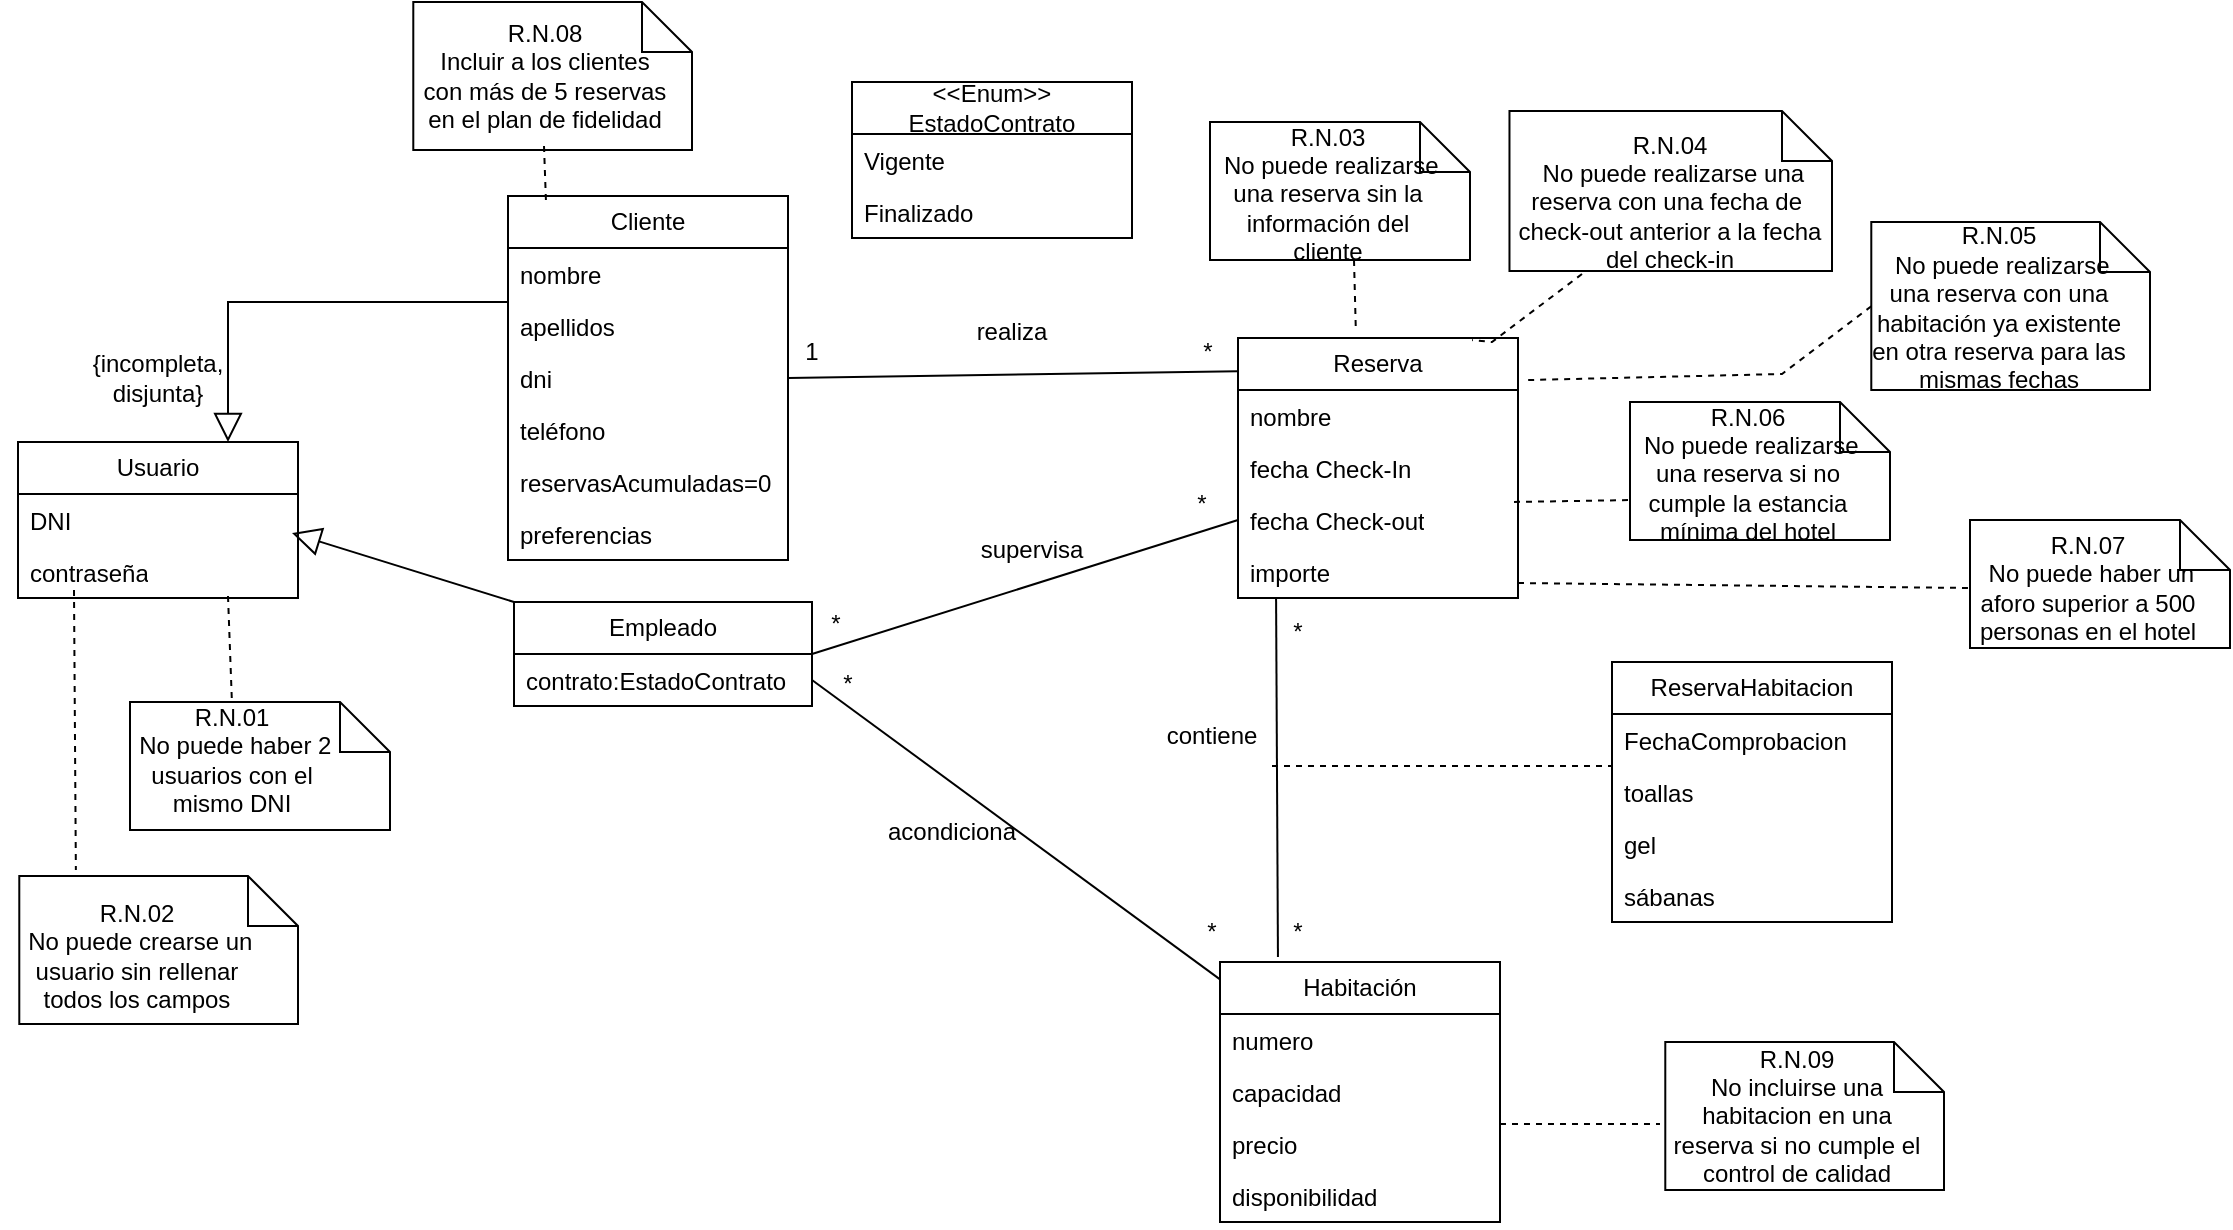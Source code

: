 <mxfile version="25.0.1">
  <diagram name="Página-1" id="Rnzj2eeD5r2sBo3bMtvs">
    <mxGraphModel dx="1120" dy="1631" grid="1" gridSize="10" guides="1" tooltips="1" connect="1" arrows="1" fold="1" page="1" pageScale="1" pageWidth="827" pageHeight="1169" math="0" shadow="0">
      <root>
        <mxCell id="0" />
        <mxCell id="1" parent="0" />
        <mxCell id="fDUtnPwelxCrCshrMRrS-1" value="Usuario" style="swimlane;fontStyle=0;childLayout=stackLayout;horizontal=1;startSize=26;fillColor=none;horizontalStack=0;resizeParent=1;resizeParentMax=0;resizeLast=0;collapsible=1;marginBottom=0;whiteSpace=wrap;html=1;" parent="1" vertex="1">
          <mxGeometry x="13" y="190" width="140" height="78" as="geometry" />
        </mxCell>
        <mxCell id="fDUtnPwelxCrCshrMRrS-2" value="DNI" style="text;strokeColor=none;fillColor=none;align=left;verticalAlign=top;spacingLeft=4;spacingRight=4;overflow=hidden;rotatable=0;points=[[0,0.5],[1,0.5]];portConstraint=eastwest;whiteSpace=wrap;html=1;" parent="fDUtnPwelxCrCshrMRrS-1" vertex="1">
          <mxGeometry y="26" width="140" height="26" as="geometry" />
        </mxCell>
        <mxCell id="fDUtnPwelxCrCshrMRrS-3" value="contraseña" style="text;strokeColor=none;fillColor=none;align=left;verticalAlign=top;spacingLeft=4;spacingRight=4;overflow=hidden;rotatable=0;points=[[0,0.5],[1,0.5]];portConstraint=eastwest;whiteSpace=wrap;html=1;" parent="fDUtnPwelxCrCshrMRrS-1" vertex="1">
          <mxGeometry y="52" width="140" height="26" as="geometry" />
        </mxCell>
        <mxCell id="fDUtnPwelxCrCshrMRrS-5" value="Cliente" style="swimlane;fontStyle=0;childLayout=stackLayout;horizontal=1;startSize=26;fillColor=none;horizontalStack=0;resizeParent=1;resizeParentMax=0;resizeLast=0;collapsible=1;marginBottom=0;whiteSpace=wrap;html=1;" parent="1" vertex="1">
          <mxGeometry x="258" y="67" width="140" height="182" as="geometry" />
        </mxCell>
        <mxCell id="fDUtnPwelxCrCshrMRrS-6" value="nombre" style="text;strokeColor=none;fillColor=none;align=left;verticalAlign=top;spacingLeft=4;spacingRight=4;overflow=hidden;rotatable=0;points=[[0,0.5],[1,0.5]];portConstraint=eastwest;whiteSpace=wrap;html=1;" parent="fDUtnPwelxCrCshrMRrS-5" vertex="1">
          <mxGeometry y="26" width="140" height="26" as="geometry" />
        </mxCell>
        <mxCell id="fDUtnPwelxCrCshrMRrS-7" value="apellidos" style="text;strokeColor=none;fillColor=none;align=left;verticalAlign=top;spacingLeft=4;spacingRight=4;overflow=hidden;rotatable=0;points=[[0,0.5],[1,0.5]];portConstraint=eastwest;whiteSpace=wrap;html=1;" parent="fDUtnPwelxCrCshrMRrS-5" vertex="1">
          <mxGeometry y="52" width="140" height="26" as="geometry" />
        </mxCell>
        <mxCell id="fDUtnPwelxCrCshrMRrS-8" value="dni" style="text;strokeColor=none;fillColor=none;align=left;verticalAlign=top;spacingLeft=4;spacingRight=4;overflow=hidden;rotatable=0;points=[[0,0.5],[1,0.5]];portConstraint=eastwest;whiteSpace=wrap;html=1;" parent="fDUtnPwelxCrCshrMRrS-5" vertex="1">
          <mxGeometry y="78" width="140" height="26" as="geometry" />
        </mxCell>
        <mxCell id="fDUtnPwelxCrCshrMRrS-18" value="teléfono" style="text;strokeColor=none;fillColor=none;align=left;verticalAlign=top;spacingLeft=4;spacingRight=4;overflow=hidden;rotatable=0;points=[[0,0.5],[1,0.5]];portConstraint=eastwest;whiteSpace=wrap;html=1;" parent="fDUtnPwelxCrCshrMRrS-5" vertex="1">
          <mxGeometry y="104" width="140" height="26" as="geometry" />
        </mxCell>
        <mxCell id="fDUtnPwelxCrCshrMRrS-19" value="reservasAcumuladas=0" style="text;strokeColor=none;fillColor=none;align=left;verticalAlign=top;spacingLeft=4;spacingRight=4;overflow=hidden;rotatable=0;points=[[0,0.5],[1,0.5]];portConstraint=eastwest;whiteSpace=wrap;html=1;" parent="fDUtnPwelxCrCshrMRrS-5" vertex="1">
          <mxGeometry y="130" width="140" height="26" as="geometry" />
        </mxCell>
        <mxCell id="fDUtnPwelxCrCshrMRrS-20" value="preferencias" style="text;strokeColor=none;fillColor=none;align=left;verticalAlign=top;spacingLeft=4;spacingRight=4;overflow=hidden;rotatable=0;points=[[0,0.5],[1,0.5]];portConstraint=eastwest;whiteSpace=wrap;html=1;" parent="fDUtnPwelxCrCshrMRrS-5" vertex="1">
          <mxGeometry y="156" width="140" height="26" as="geometry" />
        </mxCell>
        <mxCell id="fDUtnPwelxCrCshrMRrS-37" value="" style="endArrow=block;endFill=0;endSize=12;html=1;rounded=0;exitX=0;exitY=0;exitDx=0;exitDy=0;" parent="fDUtnPwelxCrCshrMRrS-5" source="fDUtnPwelxCrCshrMRrS-14" edge="1">
          <mxGeometry width="160" relative="1" as="geometry">
            <mxPoint x="52" y="168.5" as="sourcePoint" />
            <mxPoint x="-108" y="168.5" as="targetPoint" />
          </mxGeometry>
        </mxCell>
        <mxCell id="fDUtnPwelxCrCshrMRrS-14" value="Empleado" style="swimlane;fontStyle=0;childLayout=stackLayout;horizontal=1;startSize=26;fillColor=none;horizontalStack=0;resizeParent=1;resizeParentMax=0;resizeLast=0;collapsible=1;marginBottom=0;whiteSpace=wrap;html=1;" parent="1" vertex="1">
          <mxGeometry x="261" y="270" width="149" height="52" as="geometry" />
        </mxCell>
        <mxCell id="fDUtnPwelxCrCshrMRrS-15" value="contrato:EstadoContrato" style="text;strokeColor=none;fillColor=none;align=left;verticalAlign=top;spacingLeft=4;spacingRight=4;overflow=hidden;rotatable=0;points=[[0,0.5],[1,0.5]];portConstraint=eastwest;whiteSpace=wrap;html=1;" parent="fDUtnPwelxCrCshrMRrS-14" vertex="1">
          <mxGeometry y="26" width="149" height="26" as="geometry" />
        </mxCell>
        <mxCell id="fDUtnPwelxCrCshrMRrS-36" value="" style="endArrow=block;endFill=0;endSize=12;html=1;rounded=0;entryX=0.75;entryY=0;entryDx=0;entryDy=0;" parent="1" target="fDUtnPwelxCrCshrMRrS-1" edge="1">
          <mxGeometry width="160" relative="1" as="geometry">
            <mxPoint x="258" y="120" as="sourcePoint" />
            <mxPoint x="98" y="120" as="targetPoint" />
            <Array as="points">
              <mxPoint x="118" y="120" />
            </Array>
          </mxGeometry>
        </mxCell>
        <mxCell id="fDUtnPwelxCrCshrMRrS-40" value="{incompleta, disjunta}" style="text;html=1;align=center;verticalAlign=middle;whiteSpace=wrap;rounded=0;" parent="1" vertex="1">
          <mxGeometry x="53" y="143" width="60" height="30" as="geometry" />
        </mxCell>
        <mxCell id="M9siHUHZYdLlpbm4mkQO-1" value="Reserva" style="swimlane;fontStyle=0;childLayout=stackLayout;horizontal=1;startSize=26;fillColor=none;horizontalStack=0;resizeParent=1;resizeParentMax=0;resizeLast=0;collapsible=1;marginBottom=0;whiteSpace=wrap;html=1;" parent="1" vertex="1">
          <mxGeometry x="623" y="138" width="140" height="130" as="geometry" />
        </mxCell>
        <mxCell id="M9siHUHZYdLlpbm4mkQO-3" value="nombre" style="text;strokeColor=none;fillColor=none;align=left;verticalAlign=top;spacingLeft=4;spacingRight=4;overflow=hidden;rotatable=0;points=[[0,0.5],[1,0.5]];portConstraint=eastwest;whiteSpace=wrap;html=1;" parent="M9siHUHZYdLlpbm4mkQO-1" vertex="1">
          <mxGeometry y="26" width="140" height="26" as="geometry" />
        </mxCell>
        <mxCell id="M9siHUHZYdLlpbm4mkQO-4" value="fecha Check-In" style="text;strokeColor=none;fillColor=none;align=left;verticalAlign=top;spacingLeft=4;spacingRight=4;overflow=hidden;rotatable=0;points=[[0,0.5],[1,0.5]];portConstraint=eastwest;whiteSpace=wrap;html=1;" parent="M9siHUHZYdLlpbm4mkQO-1" vertex="1">
          <mxGeometry y="52" width="140" height="26" as="geometry" />
        </mxCell>
        <mxCell id="M9siHUHZYdLlpbm4mkQO-24" value="fecha Check-out" style="text;strokeColor=none;fillColor=none;align=left;verticalAlign=top;spacingLeft=4;spacingRight=4;overflow=hidden;rotatable=0;points=[[0,0.5],[1,0.5]];portConstraint=eastwest;whiteSpace=wrap;html=1;" parent="M9siHUHZYdLlpbm4mkQO-1" vertex="1">
          <mxGeometry y="78" width="140" height="26" as="geometry" />
        </mxCell>
        <mxCell id="M9siHUHZYdLlpbm4mkQO-26" value="importe" style="text;strokeColor=none;fillColor=none;align=left;verticalAlign=top;spacingLeft=4;spacingRight=4;overflow=hidden;rotatable=0;points=[[0,0.5],[1,0.5]];portConstraint=eastwest;whiteSpace=wrap;html=1;" parent="M9siHUHZYdLlpbm4mkQO-1" vertex="1">
          <mxGeometry y="104" width="140" height="26" as="geometry" />
        </mxCell>
        <mxCell id="M9siHUHZYdLlpbm4mkQO-9" value="Habitación" style="swimlane;fontStyle=0;childLayout=stackLayout;horizontal=1;startSize=26;fillColor=none;horizontalStack=0;resizeParent=1;resizeParentMax=0;resizeLast=0;collapsible=1;marginBottom=0;whiteSpace=wrap;html=1;" parent="1" vertex="1">
          <mxGeometry x="614" y="450" width="140" height="130" as="geometry" />
        </mxCell>
        <mxCell id="M9siHUHZYdLlpbm4mkQO-10" value="numero" style="text;strokeColor=none;fillColor=none;align=left;verticalAlign=top;spacingLeft=4;spacingRight=4;overflow=hidden;rotatable=0;points=[[0,0.5],[1,0.5]];portConstraint=eastwest;whiteSpace=wrap;html=1;" parent="M9siHUHZYdLlpbm4mkQO-9" vertex="1">
          <mxGeometry y="26" width="140" height="26" as="geometry" />
        </mxCell>
        <mxCell id="M9siHUHZYdLlpbm4mkQO-11" value="capacidad" style="text;strokeColor=none;fillColor=none;align=left;verticalAlign=top;spacingLeft=4;spacingRight=4;overflow=hidden;rotatable=0;points=[[0,0.5],[1,0.5]];portConstraint=eastwest;whiteSpace=wrap;html=1;" parent="M9siHUHZYdLlpbm4mkQO-9" vertex="1">
          <mxGeometry y="52" width="140" height="26" as="geometry" />
        </mxCell>
        <mxCell id="M9siHUHZYdLlpbm4mkQO-55" value="precio" style="text;strokeColor=none;fillColor=none;align=left;verticalAlign=top;spacingLeft=4;spacingRight=4;overflow=hidden;rotatable=0;points=[[0,0.5],[1,0.5]];portConstraint=eastwest;whiteSpace=wrap;html=1;" parent="M9siHUHZYdLlpbm4mkQO-9" vertex="1">
          <mxGeometry y="78" width="140" height="26" as="geometry" />
        </mxCell>
        <mxCell id="M9siHUHZYdLlpbm4mkQO-100" value="disponibilidad" style="text;strokeColor=none;fillColor=none;align=left;verticalAlign=top;spacingLeft=4;spacingRight=4;overflow=hidden;rotatable=0;points=[[0,0.5],[1,0.5]];portConstraint=eastwest;whiteSpace=wrap;html=1;" parent="M9siHUHZYdLlpbm4mkQO-9" vertex="1">
          <mxGeometry y="104" width="140" height="26" as="geometry" />
        </mxCell>
        <mxCell id="M9siHUHZYdLlpbm4mkQO-27" value="" style="endArrow=none;html=1;rounded=0;exitX=1;exitY=0.5;exitDx=0;exitDy=0;entryX=0;entryY=0.128;entryDx=0;entryDy=0;entryPerimeter=0;" parent="1" source="fDUtnPwelxCrCshrMRrS-5" target="M9siHUHZYdLlpbm4mkQO-1" edge="1">
          <mxGeometry relative="1" as="geometry">
            <mxPoint x="480" y="212" as="sourcePoint" />
            <mxPoint x="630" y="160" as="targetPoint" />
            <Array as="points" />
          </mxGeometry>
        </mxCell>
        <mxCell id="M9siHUHZYdLlpbm4mkQO-28" value="realiza" style="text;html=1;align=center;verticalAlign=middle;whiteSpace=wrap;rounded=0;" parent="1" vertex="1">
          <mxGeometry x="480" y="120" width="60" height="30" as="geometry" />
        </mxCell>
        <mxCell id="M9siHUHZYdLlpbm4mkQO-29" value="" style="endArrow=none;html=1;rounded=0;entryX=0.207;entryY=-0.019;entryDx=0;entryDy=0;entryPerimeter=0;exitX=0.136;exitY=1;exitDx=0;exitDy=0;exitPerimeter=0;" parent="1" source="M9siHUHZYdLlpbm4mkQO-26" target="M9siHUHZYdLlpbm4mkQO-9" edge="1">
          <mxGeometry relative="1" as="geometry">
            <mxPoint x="718" y="310" as="sourcePoint" />
            <mxPoint x="719.5" y="337" as="targetPoint" />
            <Array as="points" />
          </mxGeometry>
        </mxCell>
        <mxCell id="M9siHUHZYdLlpbm4mkQO-30" value="contiene" style="text;html=1;align=center;verticalAlign=middle;whiteSpace=wrap;rounded=0;" parent="1" vertex="1">
          <mxGeometry x="580" y="322" width="60" height="30" as="geometry" />
        </mxCell>
        <mxCell id="M9siHUHZYdLlpbm4mkQO-49" value="&lt;div&gt;&amp;lt;&amp;lt;Enum&amp;gt;&amp;gt;&lt;/div&gt;&lt;div&gt;EstadoContrato&lt;br&gt;&lt;/div&gt;" style="swimlane;fontStyle=0;childLayout=stackLayout;horizontal=1;startSize=26;fillColor=none;horizontalStack=0;resizeParent=1;resizeParentMax=0;resizeLast=0;collapsible=1;marginBottom=0;whiteSpace=wrap;html=1;" parent="1" vertex="1">
          <mxGeometry x="430" y="10" width="140" height="78" as="geometry" />
        </mxCell>
        <mxCell id="M9siHUHZYdLlpbm4mkQO-50" value="Vigente" style="text;strokeColor=none;fillColor=none;align=left;verticalAlign=top;spacingLeft=4;spacingRight=4;overflow=hidden;rotatable=0;points=[[0,0.5],[1,0.5]];portConstraint=eastwest;whiteSpace=wrap;html=1;" parent="M9siHUHZYdLlpbm4mkQO-49" vertex="1">
          <mxGeometry y="26" width="140" height="26" as="geometry" />
        </mxCell>
        <mxCell id="M9siHUHZYdLlpbm4mkQO-51" value="Finalizado" style="text;strokeColor=none;fillColor=none;align=left;verticalAlign=top;spacingLeft=4;spacingRight=4;overflow=hidden;rotatable=0;points=[[0,0.5],[1,0.5]];portConstraint=eastwest;whiteSpace=wrap;html=1;" parent="M9siHUHZYdLlpbm4mkQO-49" vertex="1">
          <mxGeometry y="52" width="140" height="26" as="geometry" />
        </mxCell>
        <mxCell id="M9siHUHZYdLlpbm4mkQO-52" value="" style="endArrow=none;html=1;rounded=0;exitX=1;exitY=0.5;exitDx=0;exitDy=0;entryX=0;entryY=0.5;entryDx=0;entryDy=0;" parent="1" source="fDUtnPwelxCrCshrMRrS-14" target="M9siHUHZYdLlpbm4mkQO-24" edge="1">
          <mxGeometry relative="1" as="geometry">
            <mxPoint x="420" y="270" as="sourcePoint" />
            <mxPoint x="672" y="270" as="targetPoint" />
            <Array as="points" />
          </mxGeometry>
        </mxCell>
        <mxCell id="M9siHUHZYdLlpbm4mkQO-53" value="supervisa" style="text;html=1;align=center;verticalAlign=middle;whiteSpace=wrap;rounded=0;" parent="1" vertex="1">
          <mxGeometry x="490" y="229" width="60" height="30" as="geometry" />
        </mxCell>
        <mxCell id="M9siHUHZYdLlpbm4mkQO-67" value="" style="endArrow=none;html=1;rounded=0;exitX=1;exitY=0.5;exitDx=0;exitDy=0;entryX=0;entryY=0.067;entryDx=0;entryDy=0;entryPerimeter=0;" parent="1" source="fDUtnPwelxCrCshrMRrS-15" target="M9siHUHZYdLlpbm4mkQO-9" edge="1">
          <mxGeometry relative="1" as="geometry">
            <mxPoint x="420" y="286" as="sourcePoint" />
            <mxPoint x="479" y="340" as="targetPoint" />
            <Array as="points" />
          </mxGeometry>
        </mxCell>
        <mxCell id="M9siHUHZYdLlpbm4mkQO-68" value="acondiciona" style="text;html=1;align=center;verticalAlign=middle;whiteSpace=wrap;rounded=0;" parent="1" vertex="1">
          <mxGeometry x="450" y="370" width="60" height="30" as="geometry" />
        </mxCell>
        <mxCell id="M9siHUHZYdLlpbm4mkQO-69" value="1" style="text;html=1;align=center;verticalAlign=middle;whiteSpace=wrap;rounded=0;" parent="1" vertex="1">
          <mxGeometry x="380" y="130" width="60" height="30" as="geometry" />
        </mxCell>
        <mxCell id="M9siHUHZYdLlpbm4mkQO-70" value="*" style="text;html=1;align=center;verticalAlign=middle;whiteSpace=wrap;rounded=0;" parent="1" vertex="1">
          <mxGeometry x="578" y="130" width="60" height="30" as="geometry" />
        </mxCell>
        <mxCell id="M9siHUHZYdLlpbm4mkQO-71" value="*" style="text;html=1;align=center;verticalAlign=middle;whiteSpace=wrap;rounded=0;" parent="1" vertex="1">
          <mxGeometry x="575" y="206" width="60" height="30" as="geometry" />
        </mxCell>
        <mxCell id="M9siHUHZYdLlpbm4mkQO-72" value="*" style="text;html=1;align=center;verticalAlign=middle;whiteSpace=wrap;rounded=0;" parent="1" vertex="1">
          <mxGeometry x="392" y="266" width="60" height="30" as="geometry" />
        </mxCell>
        <mxCell id="M9siHUHZYdLlpbm4mkQO-73" value="*" style="text;html=1;align=center;verticalAlign=middle;whiteSpace=wrap;rounded=0;" parent="1" vertex="1">
          <mxGeometry x="580" y="420" width="60" height="30" as="geometry" />
        </mxCell>
        <mxCell id="M9siHUHZYdLlpbm4mkQO-74" value="*" style="text;html=1;align=center;verticalAlign=middle;whiteSpace=wrap;rounded=0;" parent="1" vertex="1">
          <mxGeometry x="398" y="296" width="60" height="30" as="geometry" />
        </mxCell>
        <mxCell id="M9siHUHZYdLlpbm4mkQO-75" value="*" style="text;html=1;align=center;verticalAlign=middle;whiteSpace=wrap;rounded=0;" parent="1" vertex="1">
          <mxGeometry x="623" y="420" width="60" height="30" as="geometry" />
        </mxCell>
        <mxCell id="M9siHUHZYdLlpbm4mkQO-76" value="*" style="text;html=1;align=center;verticalAlign=middle;whiteSpace=wrap;rounded=0;" parent="1" vertex="1">
          <mxGeometry x="623" y="270" width="60" height="30" as="geometry" />
        </mxCell>
        <mxCell id="M9siHUHZYdLlpbm4mkQO-101" value="ReservaHabitacion" style="swimlane;fontStyle=0;childLayout=stackLayout;horizontal=1;startSize=26;fillColor=none;horizontalStack=0;resizeParent=1;resizeParentMax=0;resizeLast=0;collapsible=1;marginBottom=0;whiteSpace=wrap;html=1;" parent="1" vertex="1">
          <mxGeometry x="810" y="300" width="140" height="130" as="geometry" />
        </mxCell>
        <mxCell id="M9siHUHZYdLlpbm4mkQO-102" value="FechaComprobacion" style="text;strokeColor=none;fillColor=none;align=left;verticalAlign=top;spacingLeft=4;spacingRight=4;overflow=hidden;rotatable=0;points=[[0,0.5],[1,0.5]];portConstraint=eastwest;whiteSpace=wrap;html=1;" parent="M9siHUHZYdLlpbm4mkQO-101" vertex="1">
          <mxGeometry y="26" width="140" height="26" as="geometry" />
        </mxCell>
        <mxCell id="M9siHUHZYdLlpbm4mkQO-103" value="toallas" style="text;strokeColor=none;fillColor=none;align=left;verticalAlign=top;spacingLeft=4;spacingRight=4;overflow=hidden;rotatable=0;points=[[0,0.5],[1,0.5]];portConstraint=eastwest;whiteSpace=wrap;html=1;" parent="M9siHUHZYdLlpbm4mkQO-101" vertex="1">
          <mxGeometry y="52" width="140" height="26" as="geometry" />
        </mxCell>
        <mxCell id="M9siHUHZYdLlpbm4mkQO-104" value="gel" style="text;strokeColor=none;fillColor=none;align=left;verticalAlign=top;spacingLeft=4;spacingRight=4;overflow=hidden;rotatable=0;points=[[0,0.5],[1,0.5]];portConstraint=eastwest;whiteSpace=wrap;html=1;" parent="M9siHUHZYdLlpbm4mkQO-101" vertex="1">
          <mxGeometry y="78" width="140" height="26" as="geometry" />
        </mxCell>
        <mxCell id="M9siHUHZYdLlpbm4mkQO-105" value="sábanas" style="text;strokeColor=none;fillColor=none;align=left;verticalAlign=top;spacingLeft=4;spacingRight=4;overflow=hidden;rotatable=0;points=[[0,0.5],[1,0.5]];portConstraint=eastwest;whiteSpace=wrap;html=1;" parent="M9siHUHZYdLlpbm4mkQO-101" vertex="1">
          <mxGeometry y="104" width="140" height="26" as="geometry" />
        </mxCell>
        <mxCell id="g0F_PUkSHQh2jRMdZ2MX-1" value="" style="html=1;verticalAlign=bottom;labelBackgroundColor=none;endArrow=none;endFill=0;dashed=1;rounded=0;exitX=1;exitY=1;exitDx=0;exitDy=0;" edge="1" parent="1" source="M9siHUHZYdLlpbm4mkQO-30">
          <mxGeometry width="160" relative="1" as="geometry">
            <mxPoint x="650" y="352" as="sourcePoint" />
            <mxPoint x="810" y="352" as="targetPoint" />
          </mxGeometry>
        </mxCell>
        <mxCell id="g0F_PUkSHQh2jRMdZ2MX-7" value="" style="group" vertex="1" connectable="0" parent="1">
          <mxGeometry x="60" y="320" width="139" height="64" as="geometry" />
        </mxCell>
        <mxCell id="g0F_PUkSHQh2jRMdZ2MX-4" value="" style="shape=note2;boundedLbl=1;whiteSpace=wrap;html=1;size=25;verticalAlign=top;align=center;" vertex="1" parent="g0F_PUkSHQh2jRMdZ2MX-7">
          <mxGeometry x="9" width="130" height="64" as="geometry" />
        </mxCell>
        <mxCell id="g0F_PUkSHQh2jRMdZ2MX-6" value="&lt;div&gt;R.N.01&lt;/div&gt;&lt;div&gt;&amp;nbsp;No puede haber 2 usuarios con el mismo DNI&lt;/div&gt;" style="text;html=1;align=center;verticalAlign=middle;whiteSpace=wrap;rounded=0;" vertex="1" parent="g0F_PUkSHQh2jRMdZ2MX-7">
          <mxGeometry y="4" width="120" height="50" as="geometry" />
        </mxCell>
        <mxCell id="g0F_PUkSHQh2jRMdZ2MX-8" value="" style="group" vertex="1" connectable="0" parent="1">
          <mxGeometry x="4" y="407" width="149" height="74" as="geometry" />
        </mxCell>
        <mxCell id="g0F_PUkSHQh2jRMdZ2MX-9" value="" style="shape=note2;boundedLbl=1;whiteSpace=wrap;html=1;size=25;verticalAlign=top;align=center;" vertex="1" parent="g0F_PUkSHQh2jRMdZ2MX-8">
          <mxGeometry x="9.647" width="139.353" height="74" as="geometry" />
        </mxCell>
        <mxCell id="g0F_PUkSHQh2jRMdZ2MX-10" value="&lt;div&gt;R.N.02&lt;/div&gt;&lt;div&gt;&amp;nbsp;No puede crearse un usuario sin rellenar todos los campos&lt;br&gt;&lt;/div&gt;" style="text;html=1;align=center;verticalAlign=middle;whiteSpace=wrap;rounded=0;" vertex="1" parent="g0F_PUkSHQh2jRMdZ2MX-8">
          <mxGeometry x="4" y="10.625" width="128.633" height="57.812" as="geometry" />
        </mxCell>
        <mxCell id="g0F_PUkSHQh2jRMdZ2MX-15" value="" style="group" vertex="1" connectable="0" parent="1">
          <mxGeometry x="600" y="30" width="139" height="69" as="geometry" />
        </mxCell>
        <mxCell id="g0F_PUkSHQh2jRMdZ2MX-16" value="" style="shape=note2;boundedLbl=1;whiteSpace=wrap;html=1;size=25;verticalAlign=top;align=center;" vertex="1" parent="g0F_PUkSHQh2jRMdZ2MX-15">
          <mxGeometry x="9" width="130" height="69" as="geometry" />
        </mxCell>
        <mxCell id="g0F_PUkSHQh2jRMdZ2MX-17" value="&lt;div&gt;R.N.03&lt;/div&gt;&lt;div&gt;&amp;nbsp;No puede realizarse una reserva sin la información del cliente&lt;br&gt;&lt;/div&gt;" style="text;html=1;align=center;verticalAlign=middle;whiteSpace=wrap;rounded=0;" vertex="1" parent="g0F_PUkSHQh2jRMdZ2MX-15">
          <mxGeometry x="8" y="8.625" width="120" height="53.906" as="geometry" />
        </mxCell>
        <mxCell id="g0F_PUkSHQh2jRMdZ2MX-24" value="" style="group" vertex="1" connectable="0" parent="1">
          <mxGeometry x="750" y="24.5" width="170" height="80" as="geometry" />
        </mxCell>
        <mxCell id="g0F_PUkSHQh2jRMdZ2MX-25" value="" style="shape=note2;boundedLbl=1;whiteSpace=wrap;html=1;size=25;verticalAlign=top;align=center;" vertex="1" parent="g0F_PUkSHQh2jRMdZ2MX-24">
          <mxGeometry x="8.738" width="161.262" height="80" as="geometry" />
        </mxCell>
        <mxCell id="g0F_PUkSHQh2jRMdZ2MX-26" value="&lt;div&gt;R.N.04&lt;/div&gt;&lt;div&gt;&amp;nbsp;No puede realizarse una reserva con una fecha de&amp;nbsp; check-out anterior a la fecha del check-in &lt;br&gt;&lt;/div&gt;" style="text;html=1;align=center;verticalAlign=middle;whiteSpace=wrap;rounded=0;" vertex="1" parent="g0F_PUkSHQh2jRMdZ2MX-24">
          <mxGeometry x="7.763" y="16" width="162.237" height="58.571" as="geometry" />
        </mxCell>
        <mxCell id="g0F_PUkSHQh2jRMdZ2MX-28" value="" style="group" vertex="1" connectable="0" parent="1">
          <mxGeometry x="930" y="80" width="149" height="84" as="geometry" />
        </mxCell>
        <mxCell id="g0F_PUkSHQh2jRMdZ2MX-29" value="" style="shape=note2;boundedLbl=1;whiteSpace=wrap;html=1;size=25;verticalAlign=top;align=center;" vertex="1" parent="g0F_PUkSHQh2jRMdZ2MX-28">
          <mxGeometry x="9.647" width="139.353" height="84" as="geometry" />
        </mxCell>
        <mxCell id="g0F_PUkSHQh2jRMdZ2MX-30" value="&lt;div&gt;R.N.05&lt;/div&gt;&lt;div&gt;&amp;nbsp;No puede realizarse una reserva con una habitación ya existente en otra reserva para las mismas fechas&lt;br&gt;&lt;/div&gt;" style="text;html=1;align=center;verticalAlign=middle;whiteSpace=wrap;rounded=0;" vertex="1" parent="g0F_PUkSHQh2jRMdZ2MX-28">
          <mxGeometry x="8.576" y="10.5" width="128.633" height="65.625" as="geometry" />
        </mxCell>
        <mxCell id="g0F_PUkSHQh2jRMdZ2MX-43" value="" style="html=1;verticalAlign=bottom;labelBackgroundColor=none;endArrow=none;endFill=0;dashed=1;rounded=0;exitX=0.75;exitY=0.962;exitDx=0;exitDy=0;exitPerimeter=0;entryX=1.021;entryY=0.162;entryDx=0;entryDy=0;entryPerimeter=0;" edge="1" parent="g0F_PUkSHQh2jRMdZ2MX-28" target="M9siHUHZYdLlpbm4mkQO-1">
          <mxGeometry width="160" relative="1" as="geometry">
            <mxPoint x="9.65" y="42.13" as="sourcePoint" />
            <mxPoint x="-45.35" y="75.13" as="targetPoint" />
            <Array as="points">
              <mxPoint x="-35" y="76" />
            </Array>
          </mxGeometry>
        </mxCell>
        <mxCell id="g0F_PUkSHQh2jRMdZ2MX-31" value="" style="group" vertex="1" connectable="0" parent="1">
          <mxGeometry x="810" y="170" width="139" height="69" as="geometry" />
        </mxCell>
        <mxCell id="g0F_PUkSHQh2jRMdZ2MX-32" value="" style="shape=note2;boundedLbl=1;whiteSpace=wrap;html=1;size=25;verticalAlign=top;align=center;" vertex="1" parent="g0F_PUkSHQh2jRMdZ2MX-31">
          <mxGeometry x="9" width="130" height="69" as="geometry" />
        </mxCell>
        <mxCell id="g0F_PUkSHQh2jRMdZ2MX-33" value="&lt;div&gt;R.N.06&lt;/div&gt;&lt;div&gt;&amp;nbsp;No puede realizarse una reserva si no cumple la estancia mínima del hotel&lt;br&gt;&lt;/div&gt;" style="text;html=1;align=center;verticalAlign=middle;whiteSpace=wrap;rounded=0;" vertex="1" parent="g0F_PUkSHQh2jRMdZ2MX-31">
          <mxGeometry x="8" y="8.625" width="120" height="53.906" as="geometry" />
        </mxCell>
        <mxCell id="g0F_PUkSHQh2jRMdZ2MX-37" value="" style="html=1;verticalAlign=bottom;labelBackgroundColor=none;endArrow=none;endFill=0;dashed=1;rounded=0;exitX=0.75;exitY=0.962;exitDx=0;exitDy=0;exitPerimeter=0;entryX=0.392;entryY=0;entryDx=0;entryDy=0;entryPerimeter=0;" edge="1" parent="1" source="fDUtnPwelxCrCshrMRrS-3" target="g0F_PUkSHQh2jRMdZ2MX-4">
          <mxGeometry width="160" relative="1" as="geometry">
            <mxPoint x="60" y="296" as="sourcePoint" />
            <mxPoint x="120" y="310" as="targetPoint" />
          </mxGeometry>
        </mxCell>
        <mxCell id="g0F_PUkSHQh2jRMdZ2MX-38" value="" style="html=1;verticalAlign=bottom;labelBackgroundColor=none;endArrow=none;endFill=0;dashed=1;rounded=0;exitX=0.2;exitY=0.846;exitDx=0;exitDy=0;exitPerimeter=0;entryX=0.203;entryY=-0.041;entryDx=0;entryDy=0;entryPerimeter=0;" edge="1" parent="1" source="fDUtnPwelxCrCshrMRrS-3" target="g0F_PUkSHQh2jRMdZ2MX-9">
          <mxGeometry width="160" relative="1" as="geometry">
            <mxPoint x="39" y="277" as="sourcePoint" />
            <mxPoint x="41" y="330" as="targetPoint" />
          </mxGeometry>
        </mxCell>
        <mxCell id="g0F_PUkSHQh2jRMdZ2MX-41" value="" style="html=1;verticalAlign=bottom;labelBackgroundColor=none;endArrow=none;endFill=0;dashed=1;rounded=0;exitX=0.75;exitY=0.962;exitDx=0;exitDy=0;exitPerimeter=0;entryX=0.421;entryY=-0.023;entryDx=0;entryDy=0;entryPerimeter=0;" edge="1" parent="1" target="M9siHUHZYdLlpbm4mkQO-1">
          <mxGeometry width="160" relative="1" as="geometry">
            <mxPoint x="681" y="99" as="sourcePoint" />
            <mxPoint x="683" y="152" as="targetPoint" />
          </mxGeometry>
        </mxCell>
        <mxCell id="g0F_PUkSHQh2jRMdZ2MX-42" value="" style="html=1;verticalAlign=bottom;labelBackgroundColor=none;endArrow=none;endFill=0;dashed=1;rounded=0;exitX=0.75;exitY=0.962;exitDx=0;exitDy=0;exitPerimeter=0;entryX=0.836;entryY=0.008;entryDx=0;entryDy=0;entryPerimeter=0;" edge="1" parent="1" target="M9siHUHZYdLlpbm4mkQO-1">
          <mxGeometry width="160" relative="1" as="geometry">
            <mxPoint x="795" y="106" as="sourcePoint" />
            <mxPoint x="796" y="142" as="targetPoint" />
            <Array as="points">
              <mxPoint x="750" y="140" />
            </Array>
          </mxGeometry>
        </mxCell>
        <mxCell id="g0F_PUkSHQh2jRMdZ2MX-44" value="" style="html=1;verticalAlign=bottom;labelBackgroundColor=none;endArrow=none;endFill=0;dashed=1;rounded=0;exitX=0;exitY=0.75;exitDx=0;exitDy=0;" edge="1" parent="1" source="g0F_PUkSHQh2jRMdZ2MX-33">
          <mxGeometry width="160" relative="1" as="geometry">
            <mxPoint x="775" y="191" as="sourcePoint" />
            <mxPoint x="760" y="220" as="targetPoint" />
          </mxGeometry>
        </mxCell>
        <mxCell id="g0F_PUkSHQh2jRMdZ2MX-45" value="" style="group" vertex="1" connectable="0" parent="1">
          <mxGeometry x="980" y="229" width="139" height="64" as="geometry" />
        </mxCell>
        <mxCell id="g0F_PUkSHQh2jRMdZ2MX-46" value="" style="shape=note2;boundedLbl=1;whiteSpace=wrap;html=1;size=25;verticalAlign=top;align=center;" vertex="1" parent="g0F_PUkSHQh2jRMdZ2MX-45">
          <mxGeometry x="9" width="130" height="64" as="geometry" />
        </mxCell>
        <mxCell id="g0F_PUkSHQh2jRMdZ2MX-47" value="&lt;div&gt;R.N.07&lt;/div&gt;&lt;div&gt;&amp;nbsp;No puede haber un aforo superior a 500 personas en el hotel&lt;/div&gt;" style="text;html=1;align=center;verticalAlign=middle;whiteSpace=wrap;rounded=0;" vertex="1" parent="g0F_PUkSHQh2jRMdZ2MX-45">
          <mxGeometry x="8" y="9" width="120" height="50" as="geometry" />
        </mxCell>
        <mxCell id="g0F_PUkSHQh2jRMdZ2MX-48" value="" style="group" vertex="1" connectable="0" parent="1">
          <mxGeometry x="201" y="-30" width="149" height="74" as="geometry" />
        </mxCell>
        <mxCell id="g0F_PUkSHQh2jRMdZ2MX-49" value="" style="shape=note2;boundedLbl=1;whiteSpace=wrap;html=1;size=25;verticalAlign=top;align=center;" vertex="1" parent="g0F_PUkSHQh2jRMdZ2MX-48">
          <mxGeometry x="9.647" width="139.353" height="74" as="geometry" />
        </mxCell>
        <mxCell id="g0F_PUkSHQh2jRMdZ2MX-50" value="&lt;div&gt;R.N.08&lt;/div&gt;&lt;div&gt;Incluir a los clientes con más de 5 reservas en el plan de fidelidad&lt;br&gt;&lt;/div&gt;" style="text;html=1;align=center;verticalAlign=middle;whiteSpace=wrap;rounded=0;" vertex="1" parent="g0F_PUkSHQh2jRMdZ2MX-48">
          <mxGeometry x="11" y="7.625" width="128.633" height="57.812" as="geometry" />
        </mxCell>
        <mxCell id="g0F_PUkSHQh2jRMdZ2MX-52" value="" style="group" vertex="1" connectable="0" parent="1">
          <mxGeometry x="827" y="490" width="149" height="74" as="geometry" />
        </mxCell>
        <mxCell id="g0F_PUkSHQh2jRMdZ2MX-53" value="" style="shape=note2;boundedLbl=1;whiteSpace=wrap;html=1;size=25;verticalAlign=top;align=center;" vertex="1" parent="g0F_PUkSHQh2jRMdZ2MX-52">
          <mxGeometry x="9.647" width="139.353" height="74" as="geometry" />
        </mxCell>
        <mxCell id="g0F_PUkSHQh2jRMdZ2MX-54" value="&lt;div&gt;R.N.09&lt;/div&gt;&lt;div&gt;No incluirse una habitacion en una reserva si no cumple el control de calidad&lt;br&gt;&lt;/div&gt;" style="text;html=1;align=center;verticalAlign=middle;whiteSpace=wrap;rounded=0;" vertex="1" parent="g0F_PUkSHQh2jRMdZ2MX-52">
          <mxGeometry x="11" y="7.625" width="128.633" height="57.812" as="geometry" />
        </mxCell>
        <mxCell id="g0F_PUkSHQh2jRMdZ2MX-55" value="" style="html=1;verticalAlign=bottom;labelBackgroundColor=none;endArrow=none;endFill=0;dashed=1;rounded=0;exitX=0.75;exitY=0.962;exitDx=0;exitDy=0;exitPerimeter=0;" edge="1" parent="1">
          <mxGeometry width="160" relative="1" as="geometry">
            <mxPoint x="276" y="42" as="sourcePoint" />
            <mxPoint x="277" y="70" as="targetPoint" />
          </mxGeometry>
        </mxCell>
        <mxCell id="g0F_PUkSHQh2jRMdZ2MX-56" value="" style="html=1;verticalAlign=bottom;labelBackgroundColor=none;endArrow=none;endFill=0;dashed=1;rounded=0;exitX=1;exitY=0.115;exitDx=0;exitDy=0;exitPerimeter=0;" edge="1" parent="1" source="M9siHUHZYdLlpbm4mkQO-55">
          <mxGeometry width="160" relative="1" as="geometry">
            <mxPoint x="664" y="531" as="sourcePoint" />
            <mxPoint x="834" y="531" as="targetPoint" />
          </mxGeometry>
        </mxCell>
        <mxCell id="g0F_PUkSHQh2jRMdZ2MX-57" value="" style="html=1;verticalAlign=bottom;labelBackgroundColor=none;endArrow=none;endFill=0;dashed=1;rounded=0;exitX=1;exitY=1;exitDx=0;exitDy=0;entryX=0;entryY=0.5;entryDx=0;entryDy=0;" edge="1" parent="1" target="g0F_PUkSHQh2jRMdZ2MX-47">
          <mxGeometry width="160" relative="1" as="geometry">
            <mxPoint x="763" y="260.5" as="sourcePoint" />
            <mxPoint x="933" y="260.5" as="targetPoint" />
          </mxGeometry>
        </mxCell>
      </root>
    </mxGraphModel>
  </diagram>
</mxfile>
